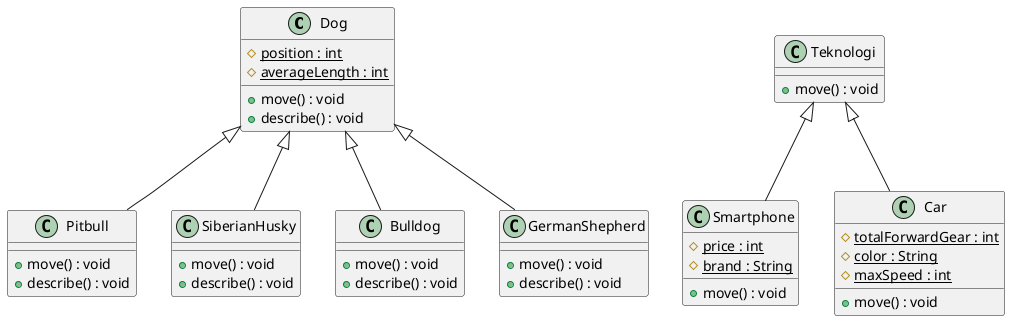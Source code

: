 @startuml

Dog <|-- Pitbull
Dog <|-- SiberianHusky
Dog <|-- Bulldog
Dog <|-- GermanShepherd

class Dog{
    {static} # position : int
    {static} # averageLength : int
    + move() : void
    + describe() : void
} 
class Pitbull{
    + move() : void
    + describe() : void
}
class SiberianHusky{
    + move() : void
    + describe() : void
}
class Bulldog{
    + move() : void
    + describe() : void
}
class GermanShepherd{
    + move() : void
    + describe() : void
}


Teknologi <|-- Smartphone
Teknologi <|-- Car
class Teknologi{
    + move() : void
}

class Smartphone{
    {static} # price : int
    {static} # brand : String
    + move() : void
}

class Car{
    {static} # totalForwardGear : int
    {static} # color : String
    {static} # maxSpeed : int
    + move() : void
}
@enduml